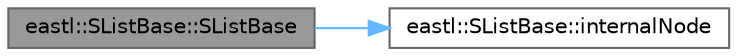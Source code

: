 digraph "eastl::SListBase::SListBase"
{
 // LATEX_PDF_SIZE
  bgcolor="transparent";
  edge [fontname=Helvetica,fontsize=10,labelfontname=Helvetica,labelfontsize=10];
  node [fontname=Helvetica,fontsize=10,shape=box,height=0.2,width=0.4];
  rankdir="LR";
  Node1 [id="Node000001",label="eastl::SListBase::SListBase",height=0.2,width=0.4,color="gray40", fillcolor="grey60", style="filled", fontcolor="black",tooltip=" "];
  Node1 -> Node2 [id="edge2_Node000001_Node000002",color="steelblue1",style="solid",tooltip=" "];
  Node2 [id="Node000002",label="eastl::SListBase::internalNode",height=0.2,width=0.4,color="grey40", fillcolor="white", style="filled",URL="$structeastl_1_1_s_list_base.html#a395f3e3b8d341626588269b43d381f42",tooltip=" "];
}
